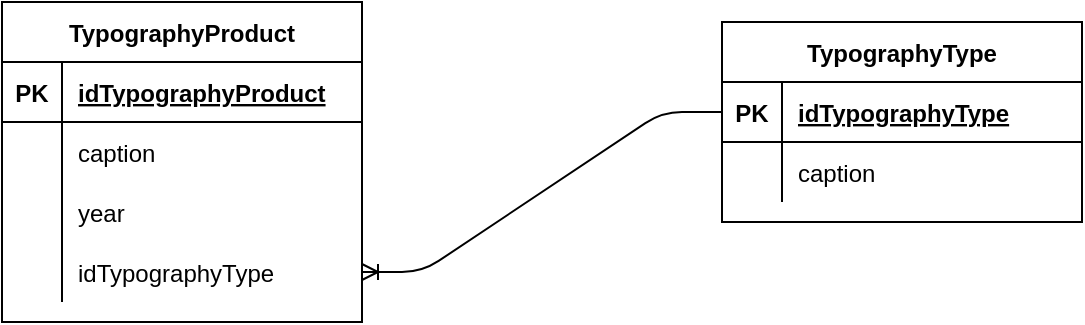 <mxfile version="13.7.9" type="github" pages="2">
  <diagram id="R2lEEEUBdFMjLlhIrx00" name="Общая структура">
    <mxGraphModel dx="760" dy="430" grid="1" gridSize="10" guides="1" tooltips="1" connect="1" arrows="1" fold="1" page="1" pageScale="1" pageWidth="850" pageHeight="1100" math="0" shadow="0" extFonts="Permanent Marker^https://fonts.googleapis.com/css?family=Permanent+Marker">
      <root>
        <mxCell id="0" />
        <mxCell id="1" parent="0" />
        <mxCell id="7gq-bZuDtef8zBYDTIqY-27" value="" style="edgeStyle=entityRelationEdgeStyle;fontSize=12;html=1;endArrow=ERoneToMany;" edge="1" parent="1" source="7gq-bZuDtef8zBYDTIqY-15" target="7gq-bZuDtef8zBYDTIqY-11">
          <mxGeometry width="100" height="100" relative="1" as="geometry">
            <mxPoint x="580" y="140" as="sourcePoint" />
            <mxPoint x="550" y="280" as="targetPoint" />
          </mxGeometry>
        </mxCell>
        <mxCell id="7gq-bZuDtef8zBYDTIqY-1" value="TypographyProduct" style="shape=table;startSize=30;container=1;collapsible=1;childLayout=tableLayout;fixedRows=1;rowLines=0;fontStyle=1;align=center;resizeLast=1;" vertex="1" parent="1">
          <mxGeometry x="260" y="90" width="180" height="160" as="geometry" />
        </mxCell>
        <mxCell id="7gq-bZuDtef8zBYDTIqY-2" value="" style="shape=partialRectangle;collapsible=0;dropTarget=0;pointerEvents=0;fillColor=none;top=0;left=0;bottom=1;right=0;points=[[0,0.5],[1,0.5]];portConstraint=eastwest;" vertex="1" parent="7gq-bZuDtef8zBYDTIqY-1">
          <mxGeometry y="30" width="180" height="30" as="geometry" />
        </mxCell>
        <mxCell id="7gq-bZuDtef8zBYDTIqY-3" value="PK" style="shape=partialRectangle;connectable=0;fillColor=none;top=0;left=0;bottom=0;right=0;fontStyle=1;overflow=hidden;" vertex="1" parent="7gq-bZuDtef8zBYDTIqY-2">
          <mxGeometry width="30" height="30" as="geometry" />
        </mxCell>
        <mxCell id="7gq-bZuDtef8zBYDTIqY-4" value="idTypographyProduct" style="shape=partialRectangle;connectable=0;fillColor=none;top=0;left=0;bottom=0;right=0;align=left;spacingLeft=6;fontStyle=5;overflow=hidden;" vertex="1" parent="7gq-bZuDtef8zBYDTIqY-2">
          <mxGeometry x="30" width="150" height="30" as="geometry" />
        </mxCell>
        <mxCell id="7gq-bZuDtef8zBYDTIqY-5" value="" style="shape=partialRectangle;collapsible=0;dropTarget=0;pointerEvents=0;fillColor=none;top=0;left=0;bottom=0;right=0;points=[[0,0.5],[1,0.5]];portConstraint=eastwest;" vertex="1" parent="7gq-bZuDtef8zBYDTIqY-1">
          <mxGeometry y="60" width="180" height="30" as="geometry" />
        </mxCell>
        <mxCell id="7gq-bZuDtef8zBYDTIqY-6" value="" style="shape=partialRectangle;connectable=0;fillColor=none;top=0;left=0;bottom=0;right=0;editable=1;overflow=hidden;" vertex="1" parent="7gq-bZuDtef8zBYDTIqY-5">
          <mxGeometry width="30" height="30" as="geometry" />
        </mxCell>
        <mxCell id="7gq-bZuDtef8zBYDTIqY-7" value="caption" style="shape=partialRectangle;connectable=0;fillColor=none;top=0;left=0;bottom=0;right=0;align=left;spacingLeft=6;overflow=hidden;" vertex="1" parent="7gq-bZuDtef8zBYDTIqY-5">
          <mxGeometry x="30" width="150" height="30" as="geometry" />
        </mxCell>
        <mxCell id="7gq-bZuDtef8zBYDTIqY-8" value="" style="shape=partialRectangle;collapsible=0;dropTarget=0;pointerEvents=0;fillColor=none;top=0;left=0;bottom=0;right=0;points=[[0,0.5],[1,0.5]];portConstraint=eastwest;" vertex="1" parent="7gq-bZuDtef8zBYDTIqY-1">
          <mxGeometry y="90" width="180" height="30" as="geometry" />
        </mxCell>
        <mxCell id="7gq-bZuDtef8zBYDTIqY-9" value="" style="shape=partialRectangle;connectable=0;fillColor=none;top=0;left=0;bottom=0;right=0;editable=1;overflow=hidden;" vertex="1" parent="7gq-bZuDtef8zBYDTIqY-8">
          <mxGeometry width="30" height="30" as="geometry" />
        </mxCell>
        <mxCell id="7gq-bZuDtef8zBYDTIqY-10" value="year" style="shape=partialRectangle;connectable=0;fillColor=none;top=0;left=0;bottom=0;right=0;align=left;spacingLeft=6;overflow=hidden;" vertex="1" parent="7gq-bZuDtef8zBYDTIqY-8">
          <mxGeometry x="30" width="150" height="30" as="geometry" />
        </mxCell>
        <mxCell id="7gq-bZuDtef8zBYDTIqY-11" value="" style="shape=partialRectangle;collapsible=0;dropTarget=0;pointerEvents=0;fillColor=none;top=0;left=0;bottom=0;right=0;points=[[0,0.5],[1,0.5]];portConstraint=eastwest;" vertex="1" parent="7gq-bZuDtef8zBYDTIqY-1">
          <mxGeometry y="120" width="180" height="30" as="geometry" />
        </mxCell>
        <mxCell id="7gq-bZuDtef8zBYDTIqY-12" value="" style="shape=partialRectangle;connectable=0;fillColor=none;top=0;left=0;bottom=0;right=0;editable=1;overflow=hidden;" vertex="1" parent="7gq-bZuDtef8zBYDTIqY-11">
          <mxGeometry width="30" height="30" as="geometry" />
        </mxCell>
        <mxCell id="7gq-bZuDtef8zBYDTIqY-13" value="idTypographyType" style="shape=partialRectangle;connectable=0;fillColor=none;top=0;left=0;bottom=0;right=0;align=left;spacingLeft=6;overflow=hidden;" vertex="1" parent="7gq-bZuDtef8zBYDTIqY-11">
          <mxGeometry x="30" width="150" height="30" as="geometry" />
        </mxCell>
        <mxCell id="7gq-bZuDtef8zBYDTIqY-14" value="TypographyType" style="shape=table;startSize=30;container=1;collapsible=1;childLayout=tableLayout;fixedRows=1;rowLines=0;fontStyle=1;align=center;resizeLast=1;" vertex="1" parent="1">
          <mxGeometry x="620" y="100" width="180" height="100" as="geometry" />
        </mxCell>
        <mxCell id="7gq-bZuDtef8zBYDTIqY-15" value="" style="shape=partialRectangle;collapsible=0;dropTarget=0;pointerEvents=0;fillColor=none;top=0;left=0;bottom=1;right=0;points=[[0,0.5],[1,0.5]];portConstraint=eastwest;" vertex="1" parent="7gq-bZuDtef8zBYDTIqY-14">
          <mxGeometry y="30" width="180" height="30" as="geometry" />
        </mxCell>
        <mxCell id="7gq-bZuDtef8zBYDTIqY-16" value="PK" style="shape=partialRectangle;connectable=0;fillColor=none;top=0;left=0;bottom=0;right=0;fontStyle=1;overflow=hidden;" vertex="1" parent="7gq-bZuDtef8zBYDTIqY-15">
          <mxGeometry width="30" height="30" as="geometry" />
        </mxCell>
        <mxCell id="7gq-bZuDtef8zBYDTIqY-17" value="idTypographyType" style="shape=partialRectangle;connectable=0;fillColor=none;top=0;left=0;bottom=0;right=0;align=left;spacingLeft=6;fontStyle=5;overflow=hidden;" vertex="1" parent="7gq-bZuDtef8zBYDTIqY-15">
          <mxGeometry x="30" width="150" height="30" as="geometry" />
        </mxCell>
        <mxCell id="7gq-bZuDtef8zBYDTIqY-18" value="" style="shape=partialRectangle;collapsible=0;dropTarget=0;pointerEvents=0;fillColor=none;top=0;left=0;bottom=0;right=0;points=[[0,0.5],[1,0.5]];portConstraint=eastwest;" vertex="1" parent="7gq-bZuDtef8zBYDTIqY-14">
          <mxGeometry y="60" width="180" height="30" as="geometry" />
        </mxCell>
        <mxCell id="7gq-bZuDtef8zBYDTIqY-19" value="" style="shape=partialRectangle;connectable=0;fillColor=none;top=0;left=0;bottom=0;right=0;editable=1;overflow=hidden;" vertex="1" parent="7gq-bZuDtef8zBYDTIqY-18">
          <mxGeometry width="30" height="30" as="geometry" />
        </mxCell>
        <mxCell id="7gq-bZuDtef8zBYDTIqY-20" value="caption" style="shape=partialRectangle;connectable=0;fillColor=none;top=0;left=0;bottom=0;right=0;align=left;spacingLeft=6;overflow=hidden;" vertex="1" parent="7gq-bZuDtef8zBYDTIqY-18">
          <mxGeometry x="30" width="150" height="30" as="geometry" />
        </mxCell>
      </root>
    </mxGraphModel>
  </diagram>
  <diagram id="TZNjtiAPtXSOyV1RgDeg" name="Значения кодовых словарей">
    <mxGraphModel dx="630" dy="357" grid="1" gridSize="10" guides="1" tooltips="1" connect="1" arrows="1" fold="1" page="1" pageScale="1" pageWidth="827" pageHeight="1169" math="0" shadow="0">
      <root>
        <mxCell id="7G2ZEqkzIKLut_F-zrIf-0" />
        <mxCell id="7G2ZEqkzIKLut_F-zrIf-1" parent="7G2ZEqkzIKLut_F-zrIf-0" />
        <mxCell id="tx18omGcolYZCf3JLZYh-13" value="TypographyType" style="swimlane;fontStyle=0;childLayout=stackLayout;horizontal=1;startSize=26;horizontalStack=0;resizeParent=1;resizeParentMax=0;resizeLast=0;collapsible=1;marginBottom=0;align=center;fontSize=14;" vertex="1" parent="7G2ZEqkzIKLut_F-zrIf-1">
          <mxGeometry x="40" y="40" width="160" height="176" as="geometry" />
        </mxCell>
        <mxCell id="tx18omGcolYZCf3JLZYh-14" value="Антикварная книга" style="text;strokeColor=none;fillColor=none;spacingLeft=4;spacingRight=4;overflow=hidden;rotatable=0;points=[[0,0.5],[1,0.5]];portConstraint=eastwest;fontSize=12;" vertex="1" parent="tx18omGcolYZCf3JLZYh-13">
          <mxGeometry y="26" width="160" height="30" as="geometry" />
        </mxCell>
        <mxCell id="tx18omGcolYZCf3JLZYh-15" value="Букинистическая книга" style="text;strokeColor=none;fillColor=none;spacingLeft=4;spacingRight=4;overflow=hidden;rotatable=0;points=[[0,0.5],[1,0.5]];portConstraint=eastwest;fontSize=12;" vertex="1" parent="tx18omGcolYZCf3JLZYh-13">
          <mxGeometry y="56" width="160" height="30" as="geometry" />
        </mxCell>
        <mxCell id="tx18omGcolYZCf3JLZYh-16" value="Журнал" style="text;strokeColor=none;fillColor=none;spacingLeft=4;spacingRight=4;overflow=hidden;rotatable=0;points=[[0,0.5],[1,0.5]];portConstraint=eastwest;fontSize=12;" vertex="1" parent="tx18omGcolYZCf3JLZYh-13">
          <mxGeometry y="86" width="160" height="30" as="geometry" />
        </mxCell>
        <mxCell id="tx18omGcolYZCf3JLZYh-17" value="Газета" style="text;strokeColor=none;fillColor=none;spacingLeft=4;spacingRight=4;overflow=hidden;rotatable=0;points=[[0,0.5],[1,0.5]];portConstraint=eastwest;fontSize=12;" vertex="1" parent="tx18omGcolYZCf3JLZYh-13">
          <mxGeometry y="116" width="160" height="30" as="geometry" />
        </mxCell>
        <mxCell id="tx18omGcolYZCf3JLZYh-18" value="Открытка" style="text;strokeColor=none;fillColor=none;spacingLeft=4;spacingRight=4;overflow=hidden;rotatable=0;points=[[0,0.5],[1,0.5]];portConstraint=eastwest;fontSize=12;" vertex="1" parent="tx18omGcolYZCf3JLZYh-13">
          <mxGeometry y="146" width="160" height="30" as="geometry" />
        </mxCell>
      </root>
    </mxGraphModel>
  </diagram>
</mxfile>
